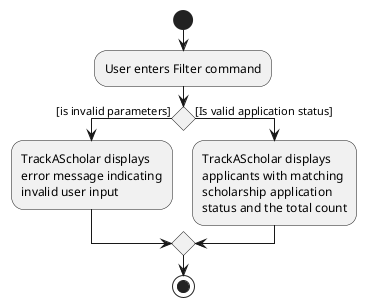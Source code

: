 @startuml
start
:User enters Filter command;


if () then ([is invalid parameters])
    :TrackAScholar displays\nerror message indicating\ninvalid user input;

else ([Is valid application status])
    :TrackAScholar displays\napplicants with matching\nscholarship application\nstatus and the total count;

endif
stop
@enduml
